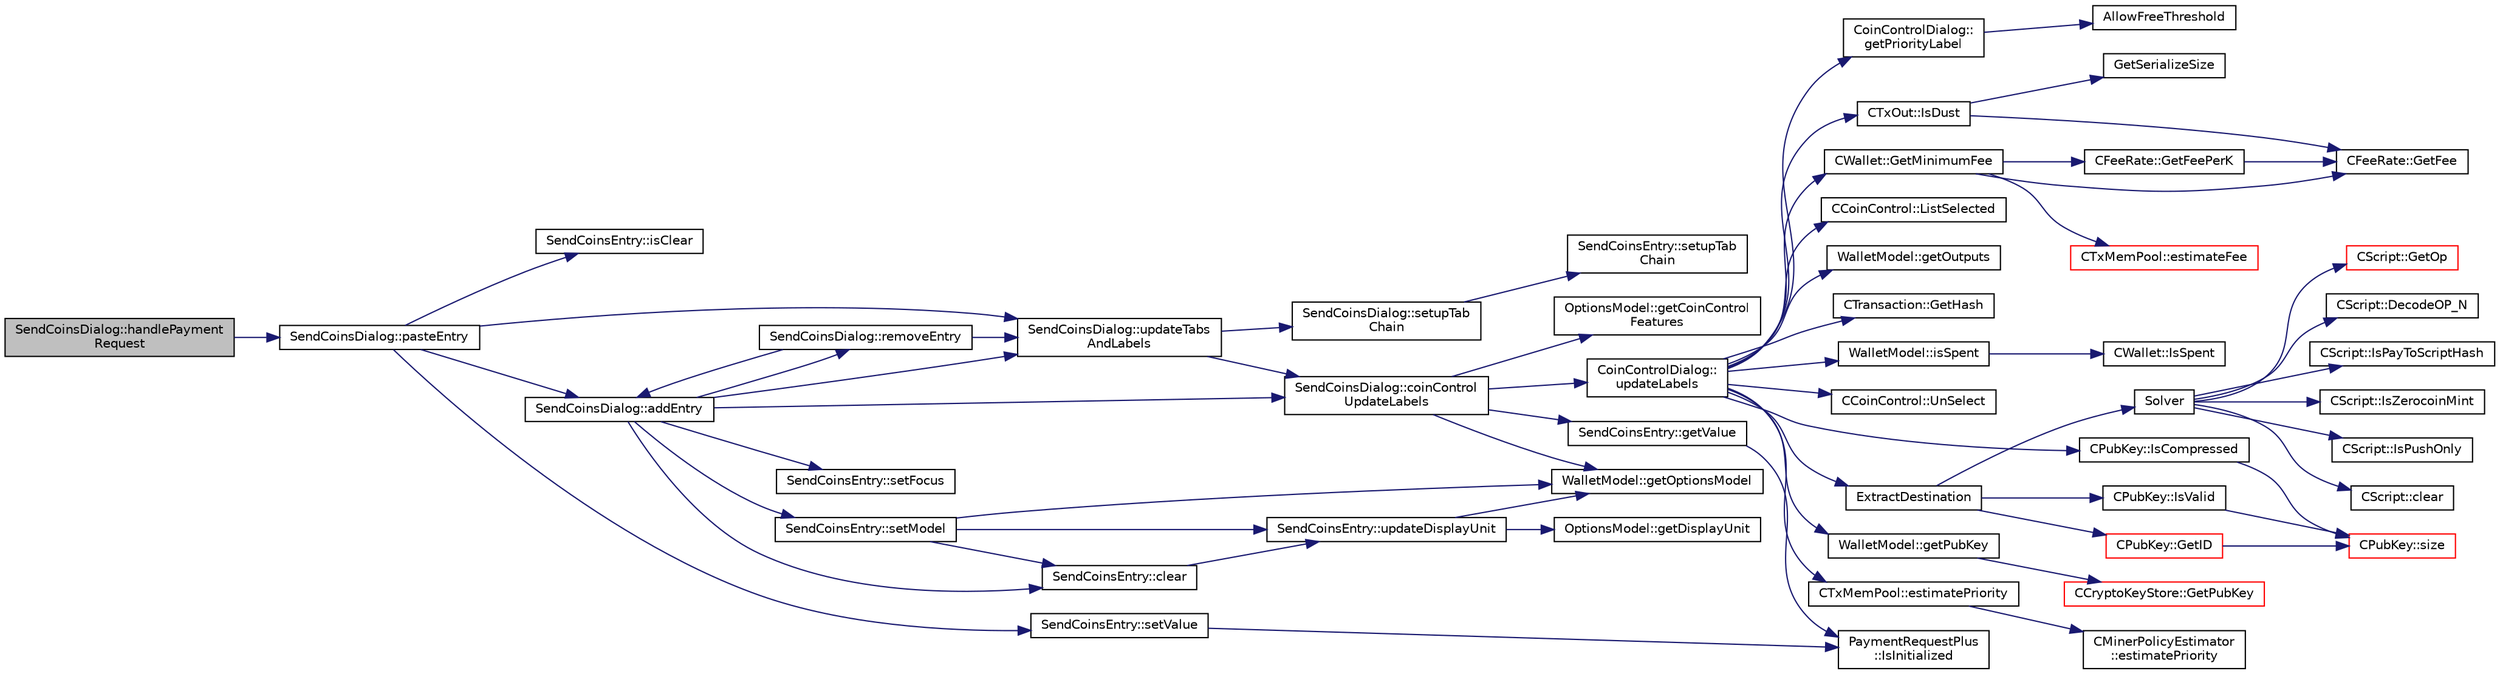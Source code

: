 digraph "SendCoinsDialog::handlePaymentRequest"
{
  edge [fontname="Helvetica",fontsize="10",labelfontname="Helvetica",labelfontsize="10"];
  node [fontname="Helvetica",fontsize="10",shape=record];
  rankdir="LR";
  Node702 [label="SendCoinsDialog::handlePayment\lRequest",height=0.2,width=0.4,color="black", fillcolor="grey75", style="filled", fontcolor="black"];
  Node702 -> Node703 [color="midnightblue",fontsize="10",style="solid",fontname="Helvetica"];
  Node703 [label="SendCoinsDialog::pasteEntry",height=0.2,width=0.4,color="black", fillcolor="white", style="filled",URL="$class_send_coins_dialog.html#a4440d15ced5d217baaad33a17d56b409"];
  Node703 -> Node704 [color="midnightblue",fontsize="10",style="solid",fontname="Helvetica"];
  Node704 [label="SendCoinsEntry::isClear",height=0.2,width=0.4,color="black", fillcolor="white", style="filled",URL="$class_send_coins_entry.html#a1dcce9480364868dfd0bb8782e039e57",tooltip="Return whether the entry is still empty and unedited. "];
  Node703 -> Node705 [color="midnightblue",fontsize="10",style="solid",fontname="Helvetica"];
  Node705 [label="SendCoinsDialog::addEntry",height=0.2,width=0.4,color="black", fillcolor="white", style="filled",URL="$class_send_coins_dialog.html#a3d680a76b967641115c6ff2fa83fb62a"];
  Node705 -> Node706 [color="midnightblue",fontsize="10",style="solid",fontname="Helvetica"];
  Node706 [label="SendCoinsEntry::setModel",height=0.2,width=0.4,color="black", fillcolor="white", style="filled",URL="$class_send_coins_entry.html#a831f8f9a63acd77b7d66d5393e12310b"];
  Node706 -> Node707 [color="midnightblue",fontsize="10",style="solid",fontname="Helvetica"];
  Node707 [label="WalletModel::getOptionsModel",height=0.2,width=0.4,color="black", fillcolor="white", style="filled",URL="$class_wallet_model.html#a96d53e56b3f8f07537ea2523f7a7d300"];
  Node706 -> Node708 [color="midnightblue",fontsize="10",style="solid",fontname="Helvetica"];
  Node708 [label="SendCoinsEntry::updateDisplayUnit",height=0.2,width=0.4,color="black", fillcolor="white", style="filled",URL="$class_send_coins_entry.html#a6ff4bd5b370545bcfd6214e866ee33f3"];
  Node708 -> Node707 [color="midnightblue",fontsize="10",style="solid",fontname="Helvetica"];
  Node708 -> Node709 [color="midnightblue",fontsize="10",style="solid",fontname="Helvetica"];
  Node709 [label="OptionsModel::getDisplayUnit",height=0.2,width=0.4,color="black", fillcolor="white", style="filled",URL="$class_options_model.html#a3b6e4d4ef42be3aaba315b8cd14f468e"];
  Node706 -> Node710 [color="midnightblue",fontsize="10",style="solid",fontname="Helvetica"];
  Node710 [label="SendCoinsEntry::clear",height=0.2,width=0.4,color="black", fillcolor="white", style="filled",URL="$class_send_coins_entry.html#abff66fcd456c82144e7a2c410f5082ac"];
  Node710 -> Node708 [color="midnightblue",fontsize="10",style="solid",fontname="Helvetica"];
  Node705 -> Node711 [color="midnightblue",fontsize="10",style="solid",fontname="Helvetica"];
  Node711 [label="SendCoinsDialog::removeEntry",height=0.2,width=0.4,color="black", fillcolor="white", style="filled",URL="$class_send_coins_dialog.html#aabd82a79bd2358493f36425f1d62136b"];
  Node711 -> Node705 [color="midnightblue",fontsize="10",style="solid",fontname="Helvetica"];
  Node711 -> Node712 [color="midnightblue",fontsize="10",style="solid",fontname="Helvetica"];
  Node712 [label="SendCoinsDialog::updateTabs\lAndLabels",height=0.2,width=0.4,color="black", fillcolor="white", style="filled",URL="$class_send_coins_dialog.html#a3b834c739f7d02d8086a2bf58525c5f0"];
  Node712 -> Node713 [color="midnightblue",fontsize="10",style="solid",fontname="Helvetica"];
  Node713 [label="SendCoinsDialog::setupTab\lChain",height=0.2,width=0.4,color="black", fillcolor="white", style="filled",URL="$class_send_coins_dialog.html#a689658987f2af0896f25bf37bb945d91",tooltip="Set up the tab chain manually, as Qt messes up the tab chain by default in some cases (issue https://..."];
  Node713 -> Node714 [color="midnightblue",fontsize="10",style="solid",fontname="Helvetica"];
  Node714 [label="SendCoinsEntry::setupTab\lChain",height=0.2,width=0.4,color="black", fillcolor="white", style="filled",URL="$class_send_coins_entry.html#aa431a0bf53174b3a012fe224e472bc13",tooltip="Set up the tab chain manually, as Qt messes up the tab chain by default in some cases (issue https://..."];
  Node712 -> Node715 [color="midnightblue",fontsize="10",style="solid",fontname="Helvetica"];
  Node715 [label="SendCoinsDialog::coinControl\lUpdateLabels",height=0.2,width=0.4,color="black", fillcolor="white", style="filled",URL="$class_send_coins_dialog.html#ae4f429aabcaf309aa314b90049be2a74"];
  Node715 -> Node707 [color="midnightblue",fontsize="10",style="solid",fontname="Helvetica"];
  Node715 -> Node716 [color="midnightblue",fontsize="10",style="solid",fontname="Helvetica"];
  Node716 [label="OptionsModel::getCoinControl\lFeatures",height=0.2,width=0.4,color="black", fillcolor="white", style="filled",URL="$class_options_model.html#ace6c871068f613aee277e37bfdc988c0"];
  Node715 -> Node717 [color="midnightblue",fontsize="10",style="solid",fontname="Helvetica"];
  Node717 [label="SendCoinsEntry::getValue",height=0.2,width=0.4,color="black", fillcolor="white", style="filled",URL="$class_send_coins_entry.html#af36fb0ed9e2e07079c1a982b31e793c8"];
  Node717 -> Node718 [color="midnightblue",fontsize="10",style="solid",fontname="Helvetica"];
  Node718 [label="PaymentRequestPlus\l::IsInitialized",height=0.2,width=0.4,color="black", fillcolor="white", style="filled",URL="$class_payment_request_plus.html#aa3d8c57af7c7bc4ffbc31da32e5a40a6"];
  Node715 -> Node719 [color="midnightblue",fontsize="10",style="solid",fontname="Helvetica"];
  Node719 [label="CoinControlDialog::\lupdateLabels",height=0.2,width=0.4,color="black", fillcolor="white", style="filled",URL="$class_coin_control_dialog.html#a4fc60e89b097952ff22dc0f9c58c87d9"];
  Node719 -> Node720 [color="midnightblue",fontsize="10",style="solid",fontname="Helvetica"];
  Node720 [label="CTxOut::IsDust",height=0.2,width=0.4,color="black", fillcolor="white", style="filled",URL="$class_c_tx_out.html#ad4440670c7b3a59b46fa44f2f032ded8"];
  Node720 -> Node721 [color="midnightblue",fontsize="10",style="solid",fontname="Helvetica"];
  Node721 [label="GetSerializeSize",height=0.2,width=0.4,color="black", fillcolor="white", style="filled",URL="$serialize_8h.html#a48239e478ae730373d1984fe304ca025"];
  Node720 -> Node722 [color="midnightblue",fontsize="10",style="solid",fontname="Helvetica"];
  Node722 [label="CFeeRate::GetFee",height=0.2,width=0.4,color="black", fillcolor="white", style="filled",URL="$class_c_fee_rate.html#a6a3aef64120ef51ac921318282404b0e"];
  Node719 -> Node723 [color="midnightblue",fontsize="10",style="solid",fontname="Helvetica"];
  Node723 [label="CCoinControl::ListSelected",height=0.2,width=0.4,color="black", fillcolor="white", style="filled",URL="$class_c_coin_control.html#a176b3a32b5f623fe25b8e61ca561422e"];
  Node719 -> Node724 [color="midnightblue",fontsize="10",style="solid",fontname="Helvetica"];
  Node724 [label="WalletModel::getOutputs",height=0.2,width=0.4,color="black", fillcolor="white", style="filled",URL="$class_wallet_model.html#a5237ea4d9724807a05e2944e5ce6f181"];
  Node719 -> Node725 [color="midnightblue",fontsize="10",style="solid",fontname="Helvetica"];
  Node725 [label="CTransaction::GetHash",height=0.2,width=0.4,color="black", fillcolor="white", style="filled",URL="$class_c_transaction.html#a7efd1379de830341417c0bfa23a149aa"];
  Node719 -> Node726 [color="midnightblue",fontsize="10",style="solid",fontname="Helvetica"];
  Node726 [label="WalletModel::isSpent",height=0.2,width=0.4,color="black", fillcolor="white", style="filled",URL="$class_wallet_model.html#acb24dd4388e6daef526667fb365a57b1"];
  Node726 -> Node727 [color="midnightblue",fontsize="10",style="solid",fontname="Helvetica"];
  Node727 [label="CWallet::IsSpent",height=0.2,width=0.4,color="black", fillcolor="white", style="filled",URL="$group__map_wallet.html#ga6adcf1c224ed3c3fe4b0b19f6fca75d8",tooltip="Outpoint is spent if any non-conflicted transaction spends it: "];
  Node719 -> Node728 [color="midnightblue",fontsize="10",style="solid",fontname="Helvetica"];
  Node728 [label="CCoinControl::UnSelect",height=0.2,width=0.4,color="black", fillcolor="white", style="filled",URL="$class_c_coin_control.html#a7f9b8135840df5907bc49a4c5cb19ba4"];
  Node719 -> Node729 [color="midnightblue",fontsize="10",style="solid",fontname="Helvetica"];
  Node729 [label="ExtractDestination",height=0.2,width=0.4,color="black", fillcolor="white", style="filled",URL="$standard_8cpp.html#a951f7e601746ae076afdf3169ecca2fc"];
  Node729 -> Node730 [color="midnightblue",fontsize="10",style="solid",fontname="Helvetica"];
  Node730 [label="Solver",height=0.2,width=0.4,color="black", fillcolor="white", style="filled",URL="$standard_8cpp.html#a6ee6be50bff44464e905680c6fcee6dc",tooltip="Return public keys or hashes from scriptPubKey, for &#39;standard&#39; transaction types. ..."];
  Node730 -> Node731 [color="midnightblue",fontsize="10",style="solid",fontname="Helvetica"];
  Node731 [label="CScript::IsPayToScriptHash",height=0.2,width=0.4,color="black", fillcolor="white", style="filled",URL="$class_c_script.html#a0c3729c606d318923dc06f95d85a0971"];
  Node730 -> Node732 [color="midnightblue",fontsize="10",style="solid",fontname="Helvetica"];
  Node732 [label="CScript::IsZerocoinMint",height=0.2,width=0.4,color="black", fillcolor="white", style="filled",URL="$class_c_script.html#aadeaf93bd9c00abc9e20d082051adac8"];
  Node730 -> Node733 [color="midnightblue",fontsize="10",style="solid",fontname="Helvetica"];
  Node733 [label="CScript::IsPushOnly",height=0.2,width=0.4,color="black", fillcolor="white", style="filled",URL="$class_c_script.html#a090905f875fa5a40e616b319de8e973f",tooltip="Called by IsStandardTx and P2SH/BIP62 VerifyScript (which makes it consensus-critical). "];
  Node730 -> Node734 [color="midnightblue",fontsize="10",style="solid",fontname="Helvetica"];
  Node734 [label="CScript::clear",height=0.2,width=0.4,color="black", fillcolor="white", style="filled",URL="$class_c_script.html#a7b2baf842621f07c4939408acf63377c"];
  Node730 -> Node735 [color="midnightblue",fontsize="10",style="solid",fontname="Helvetica"];
  Node735 [label="CScript::GetOp",height=0.2,width=0.4,color="red", fillcolor="white", style="filled",URL="$class_c_script.html#a94635ed93d8d244ec3acfa83f9ecfe5f"];
  Node730 -> Node739 [color="midnightblue",fontsize="10",style="solid",fontname="Helvetica"];
  Node739 [label="CScript::DecodeOP_N",height=0.2,width=0.4,color="black", fillcolor="white", style="filled",URL="$class_c_script.html#a7f975fca06b3e9a17da8ba23c7647e2e",tooltip="Encode/decode small integers: "];
  Node729 -> Node740 [color="midnightblue",fontsize="10",style="solid",fontname="Helvetica"];
  Node740 [label="CPubKey::IsValid",height=0.2,width=0.4,color="black", fillcolor="white", style="filled",URL="$class_c_pub_key.html#a4fa94293cf8577fd039b9a133f6c7f30"];
  Node740 -> Node741 [color="midnightblue",fontsize="10",style="solid",fontname="Helvetica"];
  Node741 [label="CPubKey::size",height=0.2,width=0.4,color="red", fillcolor="white", style="filled",URL="$class_c_pub_key.html#a6bb28fcf0a5f799c69f5b7269363b309",tooltip="Simple read-only vector-like interface to the pubkey data. "];
  Node729 -> Node743 [color="midnightblue",fontsize="10",style="solid",fontname="Helvetica"];
  Node743 [label="CPubKey::GetID",height=0.2,width=0.4,color="red", fillcolor="white", style="filled",URL="$class_c_pub_key.html#a2675f7e6f72eff68e7a5227289feb021",tooltip="Get the KeyID of this public key (hash of its serialization) "];
  Node743 -> Node741 [color="midnightblue",fontsize="10",style="solid",fontname="Helvetica"];
  Node719 -> Node750 [color="midnightblue",fontsize="10",style="solid",fontname="Helvetica"];
  Node750 [label="WalletModel::getPubKey",height=0.2,width=0.4,color="black", fillcolor="white", style="filled",URL="$class_wallet_model.html#abe0b4462654768f301d1f758f7907ca2"];
  Node750 -> Node751 [color="midnightblue",fontsize="10",style="solid",fontname="Helvetica"];
  Node751 [label="CCryptoKeyStore::GetPubKey",height=0.2,width=0.4,color="red", fillcolor="white", style="filled",URL="$class_c_crypto_key_store.html#a20b474adfe6900bb36cd4fd6f9c31380"];
  Node719 -> Node759 [color="midnightblue",fontsize="10",style="solid",fontname="Helvetica"];
  Node759 [label="CPubKey::IsCompressed",height=0.2,width=0.4,color="black", fillcolor="white", style="filled",URL="$class_c_pub_key.html#a25f8b70340ad20ddab0f80ec4cee9396",tooltip="Check whether this is a compressed public key. "];
  Node759 -> Node741 [color="midnightblue",fontsize="10",style="solid",fontname="Helvetica"];
  Node719 -> Node760 [color="midnightblue",fontsize="10",style="solid",fontname="Helvetica"];
  Node760 [label="CTxMemPool::estimatePriority",height=0.2,width=0.4,color="black", fillcolor="white", style="filled",URL="$class_c_tx_mem_pool.html#a225378304025c093d2dc5fcb754ade3b",tooltip="Estimate priority needed to get into the next nBlocks. "];
  Node760 -> Node761 [color="midnightblue",fontsize="10",style="solid",fontname="Helvetica"];
  Node761 [label="CMinerPolicyEstimator\l::estimatePriority",height=0.2,width=0.4,color="black", fillcolor="white", style="filled",URL="$class_c_miner_policy_estimator.html#ae9bb4813622680e6e3b48ea8c0ce41b6"];
  Node719 -> Node762 [color="midnightblue",fontsize="10",style="solid",fontname="Helvetica"];
  Node762 [label="CoinControlDialog::\lgetPriorityLabel",height=0.2,width=0.4,color="black", fillcolor="white", style="filled",URL="$class_coin_control_dialog.html#a82c553c068d383edb52e2c239642d8e4"];
  Node762 -> Node763 [color="midnightblue",fontsize="10",style="solid",fontname="Helvetica"];
  Node763 [label="AllowFreeThreshold",height=0.2,width=0.4,color="black", fillcolor="white", style="filled",URL="$txmempool_8h.html#a51bd4734f99121bdc24323fd5aebacc3"];
  Node719 -> Node764 [color="midnightblue",fontsize="10",style="solid",fontname="Helvetica"];
  Node764 [label="CWallet::GetMinimumFee",height=0.2,width=0.4,color="black", fillcolor="white", style="filled",URL="$group___actions.html#ga64a76474added26d9fbf904b5dd978a8"];
  Node764 -> Node722 [color="midnightblue",fontsize="10",style="solid",fontname="Helvetica"];
  Node764 -> Node765 [color="midnightblue",fontsize="10",style="solid",fontname="Helvetica"];
  Node765 [label="CFeeRate::GetFeePerK",height=0.2,width=0.4,color="black", fillcolor="white", style="filled",URL="$class_c_fee_rate.html#ac772be79983433d442d6b871d2fb6e11"];
  Node765 -> Node722 [color="midnightblue",fontsize="10",style="solid",fontname="Helvetica"];
  Node764 -> Node766 [color="midnightblue",fontsize="10",style="solid",fontname="Helvetica"];
  Node766 [label="CTxMemPool::estimateFee",height=0.2,width=0.4,color="red", fillcolor="white", style="filled",URL="$class_c_tx_mem_pool.html#a32dd66c128330aed86865c8a61857c6c",tooltip="Estimate fee rate needed to get into the next nBlocks. "];
  Node705 -> Node715 [color="midnightblue",fontsize="10",style="solid",fontname="Helvetica"];
  Node705 -> Node712 [color="midnightblue",fontsize="10",style="solid",fontname="Helvetica"];
  Node705 -> Node710 [color="midnightblue",fontsize="10",style="solid",fontname="Helvetica"];
  Node705 -> Node768 [color="midnightblue",fontsize="10",style="solid",fontname="Helvetica"];
  Node768 [label="SendCoinsEntry::setFocus",height=0.2,width=0.4,color="black", fillcolor="white", style="filled",URL="$class_send_coins_entry.html#a0dcb8720f234165b37f8b45b035320cc"];
  Node703 -> Node769 [color="midnightblue",fontsize="10",style="solid",fontname="Helvetica"];
  Node769 [label="SendCoinsEntry::setValue",height=0.2,width=0.4,color="black", fillcolor="white", style="filled",URL="$class_send_coins_entry.html#a513dd22231d0d7c2550c5533e9518cf5"];
  Node769 -> Node718 [color="midnightblue",fontsize="10",style="solid",fontname="Helvetica"];
  Node703 -> Node712 [color="midnightblue",fontsize="10",style="solid",fontname="Helvetica"];
}

